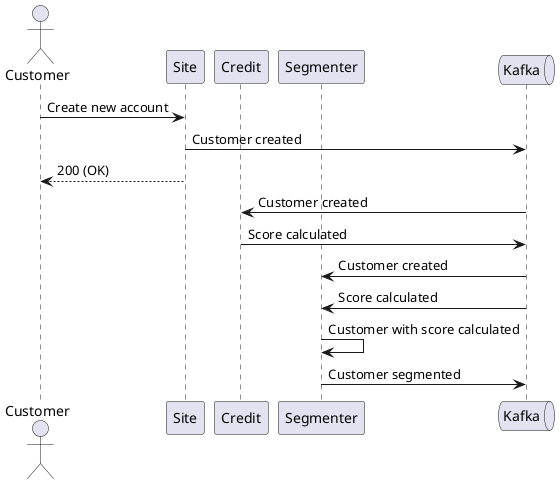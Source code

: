 @startuml
actor           Customer        as customer
participant     Site            as site
participant     Credit          as credit
participant     Segmenter       as segmenter
queue           Kafka           as kafka

customer    ->  site        : Create new account
site        ->  kafka       : Customer created
site        --> customer    : 200 (OK)

credit      <-  kafka       : Customer created
credit      ->  kafka       : Score calculated

kafka       ->  segmenter   : Customer created
kafka       ->  segmenter   : Score calculated
segmenter   ->  segmenter   : Customer with score calculated
segmenter   ->  kafka       : Customer segmented
@enduml

